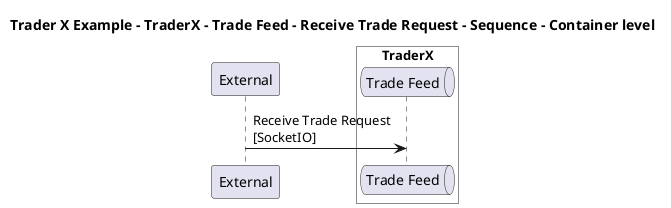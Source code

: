 @startuml

title Trader X Example - TraderX - Trade Feed - Receive Trade Request - Sequence - Container level

participant "External" as C4InterFlow.SoftwareSystems.ExternalSystem

box "TraderX" #White
    queue "Trade Feed" as TraderXExample.SoftwareSystems.TraderX.Containers.TradeFeed
end box


C4InterFlow.SoftwareSystems.ExternalSystem -> TraderXExample.SoftwareSystems.TraderX.Containers.TradeFeed : Receive Trade Request\n[SocketIO]


@enduml
